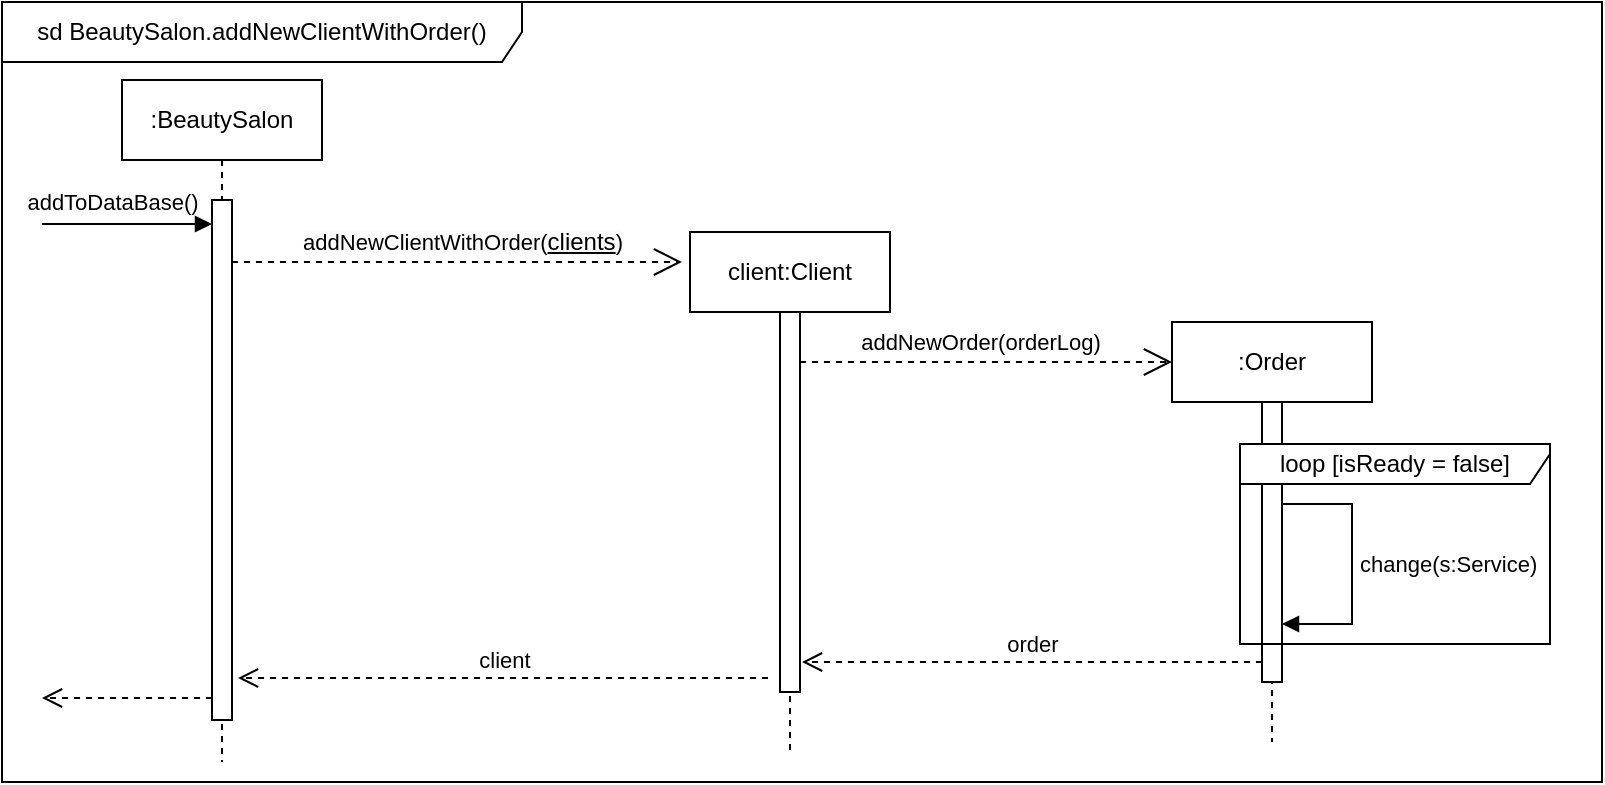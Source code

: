 <mxfile version="22.0.8" type="github">
  <diagram name="Страница — 1" id="T8kGE10amlnnFg_iXfAe">
    <mxGraphModel dx="841" dy="802" grid="1" gridSize="10" guides="1" tooltips="1" connect="1" arrows="1" fold="1" page="1" pageScale="1" pageWidth="827" pageHeight="1169" math="0" shadow="0">
      <root>
        <mxCell id="0" />
        <mxCell id="1" parent="0" />
        <mxCell id="DDndBa3pNJd_T9fPR2jt-14" value="sd BeautySalon.&lt;span style=&quot;border-color: var(--border-color); text-align: left;&quot;&gt;addNewClientWithOrder&lt;/span&gt;()" style="shape=umlFrame;whiteSpace=wrap;html=1;pointerEvents=0;width=260;height=30;" parent="1" vertex="1">
          <mxGeometry x="20" y="190" width="800" height="390" as="geometry" />
        </mxCell>
        <mxCell id="DDndBa3pNJd_T9fPR2jt-15" value=":BeautySalon" style="shape=umlLifeline;perimeter=lifelinePerimeter;whiteSpace=wrap;html=1;container=1;dropTarget=0;collapsible=0;recursiveResize=0;outlineConnect=0;portConstraint=eastwest;newEdgeStyle={&quot;curved&quot;:0,&quot;rounded&quot;:0};" parent="1" vertex="1">
          <mxGeometry x="80" y="229" width="100" height="341" as="geometry" />
        </mxCell>
        <mxCell id="DDndBa3pNJd_T9fPR2jt-18" value="" style="html=1;points=[[0,0,0,0,5],[0,1,0,0,-5],[1,0,0,0,5],[1,1,0,0,-5]];perimeter=orthogonalPerimeter;outlineConnect=0;targetShapes=umlLifeline;portConstraint=eastwest;newEdgeStyle={&quot;curved&quot;:0,&quot;rounded&quot;:0};" parent="DDndBa3pNJd_T9fPR2jt-15" vertex="1">
          <mxGeometry x="45" y="60" width="10" height="260" as="geometry" />
        </mxCell>
        <mxCell id="DDndBa3pNJd_T9fPR2jt-17" value=":Order" style="shape=umlLifeline;perimeter=lifelinePerimeter;whiteSpace=wrap;html=1;container=1;dropTarget=0;collapsible=0;recursiveResize=0;outlineConnect=0;portConstraint=eastwest;newEdgeStyle={&quot;curved&quot;:0,&quot;rounded&quot;:0};" parent="1" vertex="1">
          <mxGeometry x="605" y="350" width="100" height="210" as="geometry" />
        </mxCell>
        <mxCell id="DDndBa3pNJd_T9fPR2jt-30" value="" style="html=1;points=[[0,0,0,0,5],[0,1,0,0,-5],[1,0,0,0,5],[1,1,0,0,-5]];perimeter=orthogonalPerimeter;outlineConnect=0;targetShapes=umlLifeline;portConstraint=eastwest;newEdgeStyle={&quot;curved&quot;:0,&quot;rounded&quot;:0};" parent="DDndBa3pNJd_T9fPR2jt-17" vertex="1">
          <mxGeometry x="45" y="40" width="10" height="140" as="geometry" />
        </mxCell>
        <mxCell id="DDndBa3pNJd_T9fPR2jt-35" value="change(s:Service)" style="html=1;align=left;spacingLeft=2;endArrow=block;rounded=0;edgeStyle=orthogonalEdgeStyle;curved=0;rounded=0;" parent="DDndBa3pNJd_T9fPR2jt-17" edge="1">
          <mxGeometry relative="1" as="geometry">
            <mxPoint x="55" y="91" as="sourcePoint" />
            <Array as="points">
              <mxPoint x="90" y="91" />
              <mxPoint x="90" y="151" />
            </Array>
            <mxPoint x="55" y="151" as="targetPoint" />
            <mxPoint as="offset" />
          </mxGeometry>
        </mxCell>
        <mxCell id="DDndBa3pNJd_T9fPR2jt-26" value="client:Client" style="shape=umlLifeline;perimeter=lifelinePerimeter;whiteSpace=wrap;html=1;container=1;dropTarget=0;collapsible=0;recursiveResize=0;outlineConnect=0;portConstraint=eastwest;newEdgeStyle={&quot;curved&quot;:0,&quot;rounded&quot;:0};" parent="1" vertex="1">
          <mxGeometry x="364" y="305" width="100" height="260" as="geometry" />
        </mxCell>
        <mxCell id="DDndBa3pNJd_T9fPR2jt-27" value="" style="html=1;points=[[0,0,0,0,5],[0,1,0,0,-5],[1,0,0,0,5],[1,1,0,0,-5]];perimeter=orthogonalPerimeter;outlineConnect=0;targetShapes=umlLifeline;portConstraint=eastwest;newEdgeStyle={&quot;curved&quot;:0,&quot;rounded&quot;:0};" parent="DDndBa3pNJd_T9fPR2jt-26" vertex="1">
          <mxGeometry x="45" y="40" width="10" height="190" as="geometry" />
        </mxCell>
        <mxCell id="DDndBa3pNJd_T9fPR2jt-36" value="loop [isReady = false]" style="shape=umlFrame;whiteSpace=wrap;html=1;pointerEvents=0;width=160;height=20;" parent="1" vertex="1">
          <mxGeometry x="639" y="411" width="155" height="100" as="geometry" />
        </mxCell>
        <mxCell id="DDndBa3pNJd_T9fPR2jt-41" value="addNewOrder(orderLog)" style="endArrow=open;endSize=12;dashed=1;html=1;rounded=0;" parent="1" source="DDndBa3pNJd_T9fPR2jt-27" edge="1">
          <mxGeometry x="-0.03" y="10" width="160" relative="1" as="geometry">
            <mxPoint x="507" y="370" as="sourcePoint" />
            <mxPoint x="605" y="370" as="targetPoint" />
            <mxPoint as="offset" />
          </mxGeometry>
        </mxCell>
        <mxCell id="DDndBa3pNJd_T9fPR2jt-44" value="&lt;span style=&quot;border-color: var(--border-color); text-align: left; background-color: rgb(251, 251, 251);&quot;&gt;&lt;font style=&quot;font-size: 11px;&quot;&gt;addNewClientWithOrder(&lt;u style=&quot;border-color: var(--border-color); font-size: 12px;&quot;&gt;clients&lt;/u&gt;)&lt;/font&gt;&lt;/span&gt;" style="endArrow=open;endSize=12;dashed=1;html=1;rounded=0;" parent="1" source="DDndBa3pNJd_T9fPR2jt-18" edge="1">
          <mxGeometry x="0.022" y="10" width="160" relative="1" as="geometry">
            <mxPoint x="140" y="320" as="sourcePoint" />
            <mxPoint x="360" y="320" as="targetPoint" />
            <mxPoint as="offset" />
          </mxGeometry>
        </mxCell>
        <mxCell id="DDndBa3pNJd_T9fPR2jt-53" value="" style="endArrow=block;endFill=1;html=1;edgeStyle=orthogonalEdgeStyle;align=left;verticalAlign=top;rounded=0;" parent="1" target="DDndBa3pNJd_T9fPR2jt-18" edge="1">
          <mxGeometry x="-1" relative="1" as="geometry">
            <mxPoint x="40" y="301" as="sourcePoint" />
            <mxPoint x="120" y="300" as="targetPoint" />
            <Array as="points">
              <mxPoint x="50" y="301" />
              <mxPoint x="50" y="301" />
            </Array>
          </mxGeometry>
        </mxCell>
        <mxCell id="DDndBa3pNJd_T9fPR2jt-56" value="" style="html=1;verticalAlign=bottom;endArrow=open;dashed=1;endSize=8;curved=0;rounded=0;" parent="1" edge="1">
          <mxGeometry relative="1" as="geometry">
            <mxPoint x="125" y="538" as="sourcePoint" />
            <mxPoint x="40" y="538" as="targetPoint" />
            <Array as="points">
              <mxPoint x="80" y="538" />
            </Array>
          </mxGeometry>
        </mxCell>
        <mxCell id="DDndBa3pNJd_T9fPR2jt-61" value="client" style="html=1;verticalAlign=bottom;endArrow=open;dashed=1;endSize=8;curved=0;rounded=0;" parent="1" edge="1">
          <mxGeometry relative="1" as="geometry">
            <mxPoint x="403" y="528" as="sourcePoint" />
            <mxPoint x="138" y="528" as="targetPoint" />
          </mxGeometry>
        </mxCell>
        <mxCell id="DDndBa3pNJd_T9fPR2jt-62" value="&lt;font style=&quot;font-size: 11px;&quot;&gt;addToDataBase()&lt;/font&gt;" style="text;html=1;align=center;verticalAlign=middle;resizable=0;points=[];autosize=1;strokeColor=none;fillColor=none;" parent="1" vertex="1">
          <mxGeometry x="20" y="275" width="110" height="30" as="geometry" />
        </mxCell>
        <mxCell id="HODoRa-zplLp1nhRTeG6-1" value="order" style="html=1;verticalAlign=bottom;endArrow=open;dashed=1;endSize=8;curved=0;rounded=0;" edge="1" parent="1">
          <mxGeometry relative="1" as="geometry">
            <mxPoint x="650" y="520" as="sourcePoint" />
            <mxPoint x="420" y="520" as="targetPoint" />
          </mxGeometry>
        </mxCell>
      </root>
    </mxGraphModel>
  </diagram>
</mxfile>
